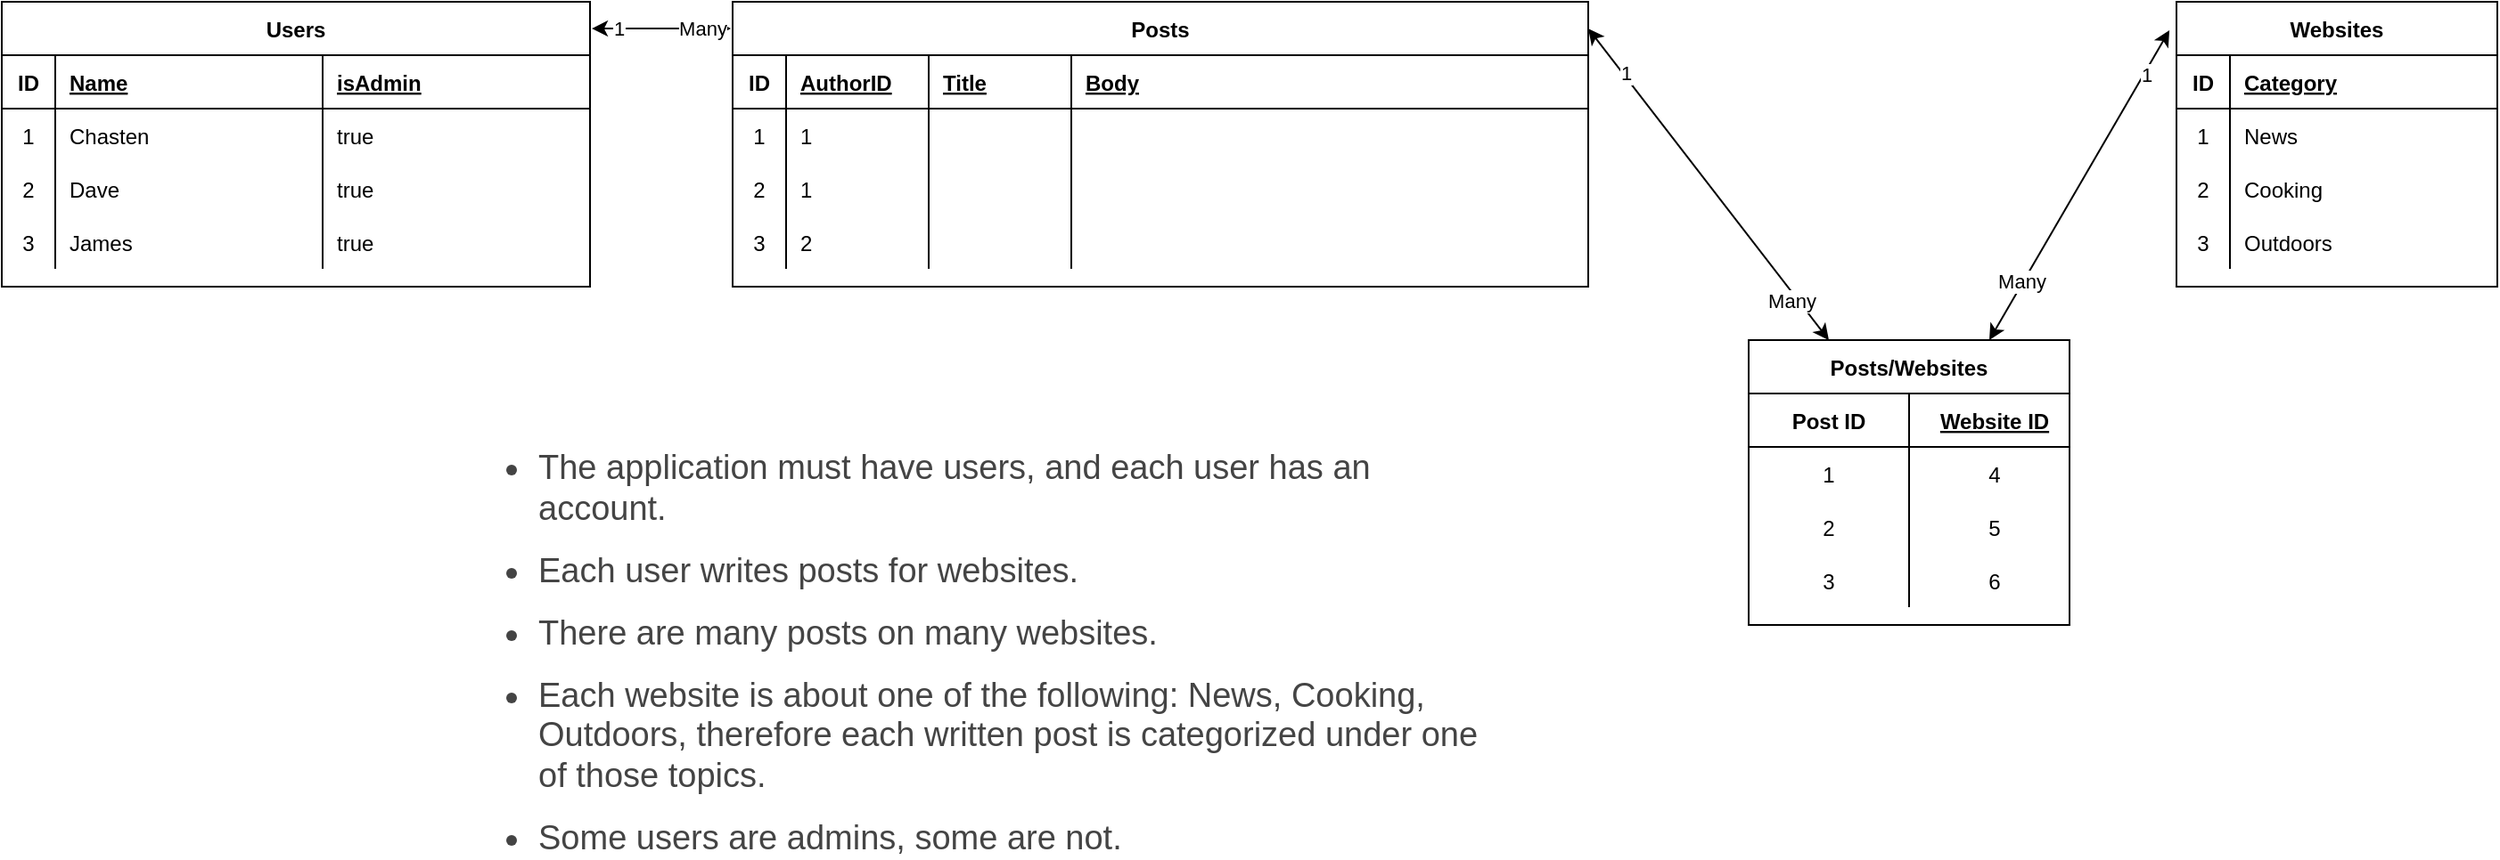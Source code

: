 <mxfile version="15.6.0" type="github">
  <diagram id="zhPe4EeY6PHky2mm1m6P" name="Page-1">
    <mxGraphModel dx="2912" dy="1114" grid="1" gridSize="10" guides="1" tooltips="1" connect="1" arrows="1" fold="1" page="1" pageScale="1" pageWidth="850" pageHeight="1100" math="0" shadow="0">
      <root>
        <mxCell id="0" />
        <mxCell id="1" parent="0" />
        <mxCell id="NLq80US-moN8bfdxatt2-1" value="&lt;ul style=&quot;box-sizing: border-box ; margin: 12px auto 0px ; max-width: 700px ; color: rgb(68 , 68 , 68) ; font-family: , sans-serif ; font-size: 19px ; text-align: left&quot;&gt;&lt;li style=&quot;box-sizing: border-box ; margin-top: 0px ; margin-bottom: 0px&quot;&gt;The application must have users, and each user has an account.&lt;/li&gt;&lt;li style=&quot;box-sizing: border-box ; margin-top: 12px ; margin-bottom: 0px&quot;&gt;Each user writes posts for websites.&lt;/li&gt;&lt;li style=&quot;box-sizing: border-box ; margin-top: 12px ; margin-bottom: 0px&quot;&gt;There are many posts on many websites.&lt;/li&gt;&lt;li style=&quot;box-sizing: border-box ; margin-top: 12px ; margin-bottom: 0px&quot;&gt;Each website is about one of the following: News, Cooking, Outdoors, therefore each written post is categorized under one of those topics.&lt;/li&gt;&lt;li style=&quot;box-sizing: border-box ; margin-top: 12px ; margin-bottom: 0px&quot;&gt;Some users are admins, some are not.&lt;/li&gt;&lt;/ul&gt;" style="text;html=1;strokeColor=none;fillColor=none;align=center;verticalAlign=middle;whiteSpace=wrap;rounded=0;" vertex="1" parent="1">
          <mxGeometry x="-270" y="710" width="570" height="140" as="geometry" />
        </mxCell>
        <mxCell id="NLq80US-moN8bfdxatt2-14" value="Users" style="shape=table;startSize=30;container=1;collapsible=1;childLayout=tableLayout;fixedRows=1;rowLines=0;fontStyle=1;align=center;resizeLast=1;" vertex="1" parent="1">
          <mxGeometry x="-530" y="420" width="330" height="160" as="geometry" />
        </mxCell>
        <mxCell id="NLq80US-moN8bfdxatt2-15" value="" style="shape=partialRectangle;collapsible=0;dropTarget=0;pointerEvents=0;fillColor=none;top=0;left=0;bottom=1;right=0;points=[[0,0.5],[1,0.5]];portConstraint=eastwest;" vertex="1" parent="NLq80US-moN8bfdxatt2-14">
          <mxGeometry y="30" width="330" height="30" as="geometry" />
        </mxCell>
        <mxCell id="NLq80US-moN8bfdxatt2-16" value="ID" style="shape=partialRectangle;connectable=0;fillColor=none;top=0;left=0;bottom=0;right=0;fontStyle=1;overflow=hidden;" vertex="1" parent="NLq80US-moN8bfdxatt2-15">
          <mxGeometry width="30" height="30" as="geometry">
            <mxRectangle width="30" height="30" as="alternateBounds" />
          </mxGeometry>
        </mxCell>
        <mxCell id="NLq80US-moN8bfdxatt2-17" value="Name" style="shape=partialRectangle;connectable=0;fillColor=none;top=0;left=0;bottom=0;right=0;align=left;spacingLeft=6;fontStyle=5;overflow=hidden;" vertex="1" parent="NLq80US-moN8bfdxatt2-15">
          <mxGeometry x="30" width="150" height="30" as="geometry">
            <mxRectangle width="150" height="30" as="alternateBounds" />
          </mxGeometry>
        </mxCell>
        <mxCell id="NLq80US-moN8bfdxatt2-34" value="isAdmin" style="shape=partialRectangle;connectable=0;fillColor=none;top=0;left=0;bottom=0;right=0;align=left;spacingLeft=6;fontStyle=5;overflow=hidden;" vertex="1" parent="NLq80US-moN8bfdxatt2-15">
          <mxGeometry x="180" width="150" height="30" as="geometry">
            <mxRectangle width="150" height="30" as="alternateBounds" />
          </mxGeometry>
        </mxCell>
        <mxCell id="NLq80US-moN8bfdxatt2-18" value="" style="shape=partialRectangle;collapsible=0;dropTarget=0;pointerEvents=0;fillColor=none;top=0;left=0;bottom=0;right=0;points=[[0,0.5],[1,0.5]];portConstraint=eastwest;" vertex="1" parent="NLq80US-moN8bfdxatt2-14">
          <mxGeometry y="60" width="330" height="30" as="geometry" />
        </mxCell>
        <mxCell id="NLq80US-moN8bfdxatt2-19" value="1" style="shape=partialRectangle;connectable=0;fillColor=none;top=0;left=0;bottom=0;right=0;editable=1;overflow=hidden;" vertex="1" parent="NLq80US-moN8bfdxatt2-18">
          <mxGeometry width="30" height="30" as="geometry">
            <mxRectangle width="30" height="30" as="alternateBounds" />
          </mxGeometry>
        </mxCell>
        <mxCell id="NLq80US-moN8bfdxatt2-20" value="Chasten" style="shape=partialRectangle;connectable=0;fillColor=none;top=0;left=0;bottom=0;right=0;align=left;spacingLeft=6;overflow=hidden;" vertex="1" parent="NLq80US-moN8bfdxatt2-18">
          <mxGeometry x="30" width="150" height="30" as="geometry">
            <mxRectangle width="150" height="30" as="alternateBounds" />
          </mxGeometry>
        </mxCell>
        <mxCell id="NLq80US-moN8bfdxatt2-35" value="true" style="shape=partialRectangle;connectable=0;fillColor=none;top=0;left=0;bottom=0;right=0;align=left;spacingLeft=6;overflow=hidden;" vertex="1" parent="NLq80US-moN8bfdxatt2-18">
          <mxGeometry x="180" width="150" height="30" as="geometry">
            <mxRectangle width="150" height="30" as="alternateBounds" />
          </mxGeometry>
        </mxCell>
        <mxCell id="NLq80US-moN8bfdxatt2-21" value="" style="shape=partialRectangle;collapsible=0;dropTarget=0;pointerEvents=0;fillColor=none;top=0;left=0;bottom=0;right=0;points=[[0,0.5],[1,0.5]];portConstraint=eastwest;" vertex="1" parent="NLq80US-moN8bfdxatt2-14">
          <mxGeometry y="90" width="330" height="30" as="geometry" />
        </mxCell>
        <mxCell id="NLq80US-moN8bfdxatt2-22" value="2" style="shape=partialRectangle;connectable=0;fillColor=none;top=0;left=0;bottom=0;right=0;editable=1;overflow=hidden;" vertex="1" parent="NLq80US-moN8bfdxatt2-21">
          <mxGeometry width="30" height="30" as="geometry">
            <mxRectangle width="30" height="30" as="alternateBounds" />
          </mxGeometry>
        </mxCell>
        <mxCell id="NLq80US-moN8bfdxatt2-23" value="Dave" style="shape=partialRectangle;connectable=0;fillColor=none;top=0;left=0;bottom=0;right=0;align=left;spacingLeft=6;overflow=hidden;" vertex="1" parent="NLq80US-moN8bfdxatt2-21">
          <mxGeometry x="30" width="150" height="30" as="geometry">
            <mxRectangle width="150" height="30" as="alternateBounds" />
          </mxGeometry>
        </mxCell>
        <mxCell id="NLq80US-moN8bfdxatt2-36" value="true" style="shape=partialRectangle;connectable=0;fillColor=none;top=0;left=0;bottom=0;right=0;align=left;spacingLeft=6;overflow=hidden;" vertex="1" parent="NLq80US-moN8bfdxatt2-21">
          <mxGeometry x="180" width="150" height="30" as="geometry">
            <mxRectangle width="150" height="30" as="alternateBounds" />
          </mxGeometry>
        </mxCell>
        <mxCell id="NLq80US-moN8bfdxatt2-24" value="" style="shape=partialRectangle;collapsible=0;dropTarget=0;pointerEvents=0;fillColor=none;top=0;left=0;bottom=0;right=0;points=[[0,0.5],[1,0.5]];portConstraint=eastwest;" vertex="1" parent="NLq80US-moN8bfdxatt2-14">
          <mxGeometry y="120" width="330" height="30" as="geometry" />
        </mxCell>
        <mxCell id="NLq80US-moN8bfdxatt2-25" value="3" style="shape=partialRectangle;connectable=0;fillColor=none;top=0;left=0;bottom=0;right=0;editable=1;overflow=hidden;" vertex="1" parent="NLq80US-moN8bfdxatt2-24">
          <mxGeometry width="30" height="30" as="geometry">
            <mxRectangle width="30" height="30" as="alternateBounds" />
          </mxGeometry>
        </mxCell>
        <mxCell id="NLq80US-moN8bfdxatt2-26" value="James" style="shape=partialRectangle;connectable=0;fillColor=none;top=0;left=0;bottom=0;right=0;align=left;spacingLeft=6;overflow=hidden;" vertex="1" parent="NLq80US-moN8bfdxatt2-24">
          <mxGeometry x="30" width="150" height="30" as="geometry">
            <mxRectangle width="150" height="30" as="alternateBounds" />
          </mxGeometry>
        </mxCell>
        <mxCell id="NLq80US-moN8bfdxatt2-37" value="true" style="shape=partialRectangle;connectable=0;fillColor=none;top=0;left=0;bottom=0;right=0;align=left;spacingLeft=6;overflow=hidden;" vertex="1" parent="NLq80US-moN8bfdxatt2-24">
          <mxGeometry x="180" width="150" height="30" as="geometry">
            <mxRectangle width="150" height="30" as="alternateBounds" />
          </mxGeometry>
        </mxCell>
        <mxCell id="NLq80US-moN8bfdxatt2-38" value="Websites" style="shape=table;startSize=30;container=1;collapsible=1;childLayout=tableLayout;fixedRows=1;rowLines=0;fontStyle=1;align=center;resizeLast=1;" vertex="1" parent="1">
          <mxGeometry x="690" y="420" width="180" height="160" as="geometry" />
        </mxCell>
        <mxCell id="NLq80US-moN8bfdxatt2-39" value="" style="shape=partialRectangle;collapsible=0;dropTarget=0;pointerEvents=0;fillColor=none;top=0;left=0;bottom=1;right=0;points=[[0,0.5],[1,0.5]];portConstraint=eastwest;" vertex="1" parent="NLq80US-moN8bfdxatt2-38">
          <mxGeometry y="30" width="180" height="30" as="geometry" />
        </mxCell>
        <mxCell id="NLq80US-moN8bfdxatt2-40" value="ID" style="shape=partialRectangle;connectable=0;fillColor=none;top=0;left=0;bottom=0;right=0;fontStyle=1;overflow=hidden;" vertex="1" parent="NLq80US-moN8bfdxatt2-39">
          <mxGeometry width="30" height="30" as="geometry">
            <mxRectangle width="30" height="30" as="alternateBounds" />
          </mxGeometry>
        </mxCell>
        <mxCell id="NLq80US-moN8bfdxatt2-41" value="Category" style="shape=partialRectangle;connectable=0;fillColor=none;top=0;left=0;bottom=0;right=0;align=left;spacingLeft=6;fontStyle=5;overflow=hidden;" vertex="1" parent="NLq80US-moN8bfdxatt2-39">
          <mxGeometry x="30" width="150" height="30" as="geometry">
            <mxRectangle width="150" height="30" as="alternateBounds" />
          </mxGeometry>
        </mxCell>
        <mxCell id="NLq80US-moN8bfdxatt2-42" value="" style="shape=partialRectangle;collapsible=0;dropTarget=0;pointerEvents=0;fillColor=none;top=0;left=0;bottom=0;right=0;points=[[0,0.5],[1,0.5]];portConstraint=eastwest;" vertex="1" parent="NLq80US-moN8bfdxatt2-38">
          <mxGeometry y="60" width="180" height="30" as="geometry" />
        </mxCell>
        <mxCell id="NLq80US-moN8bfdxatt2-43" value="1" style="shape=partialRectangle;connectable=0;fillColor=none;top=0;left=0;bottom=0;right=0;editable=1;overflow=hidden;" vertex="1" parent="NLq80US-moN8bfdxatt2-42">
          <mxGeometry width="30" height="30" as="geometry">
            <mxRectangle width="30" height="30" as="alternateBounds" />
          </mxGeometry>
        </mxCell>
        <mxCell id="NLq80US-moN8bfdxatt2-44" value="News" style="shape=partialRectangle;connectable=0;fillColor=none;top=0;left=0;bottom=0;right=0;align=left;spacingLeft=6;overflow=hidden;" vertex="1" parent="NLq80US-moN8bfdxatt2-42">
          <mxGeometry x="30" width="150" height="30" as="geometry">
            <mxRectangle width="150" height="30" as="alternateBounds" />
          </mxGeometry>
        </mxCell>
        <mxCell id="NLq80US-moN8bfdxatt2-45" value="" style="shape=partialRectangle;collapsible=0;dropTarget=0;pointerEvents=0;fillColor=none;top=0;left=0;bottom=0;right=0;points=[[0,0.5],[1,0.5]];portConstraint=eastwest;" vertex="1" parent="NLq80US-moN8bfdxatt2-38">
          <mxGeometry y="90" width="180" height="30" as="geometry" />
        </mxCell>
        <mxCell id="NLq80US-moN8bfdxatt2-46" value="2" style="shape=partialRectangle;connectable=0;fillColor=none;top=0;left=0;bottom=0;right=0;editable=1;overflow=hidden;" vertex="1" parent="NLq80US-moN8bfdxatt2-45">
          <mxGeometry width="30" height="30" as="geometry">
            <mxRectangle width="30" height="30" as="alternateBounds" />
          </mxGeometry>
        </mxCell>
        <mxCell id="NLq80US-moN8bfdxatt2-47" value="Cooking" style="shape=partialRectangle;connectable=0;fillColor=none;top=0;left=0;bottom=0;right=0;align=left;spacingLeft=6;overflow=hidden;" vertex="1" parent="NLq80US-moN8bfdxatt2-45">
          <mxGeometry x="30" width="150" height="30" as="geometry">
            <mxRectangle width="150" height="30" as="alternateBounds" />
          </mxGeometry>
        </mxCell>
        <mxCell id="NLq80US-moN8bfdxatt2-48" value="" style="shape=partialRectangle;collapsible=0;dropTarget=0;pointerEvents=0;fillColor=none;top=0;left=0;bottom=0;right=0;points=[[0,0.5],[1,0.5]];portConstraint=eastwest;" vertex="1" parent="NLq80US-moN8bfdxatt2-38">
          <mxGeometry y="120" width="180" height="30" as="geometry" />
        </mxCell>
        <mxCell id="NLq80US-moN8bfdxatt2-49" value="3" style="shape=partialRectangle;connectable=0;fillColor=none;top=0;left=0;bottom=0;right=0;editable=1;overflow=hidden;" vertex="1" parent="NLq80US-moN8bfdxatt2-48">
          <mxGeometry width="30" height="30" as="geometry">
            <mxRectangle width="30" height="30" as="alternateBounds" />
          </mxGeometry>
        </mxCell>
        <mxCell id="NLq80US-moN8bfdxatt2-50" value="Outdoors" style="shape=partialRectangle;connectable=0;fillColor=none;top=0;left=0;bottom=0;right=0;align=left;spacingLeft=6;overflow=hidden;" vertex="1" parent="NLq80US-moN8bfdxatt2-48">
          <mxGeometry x="30" width="150" height="30" as="geometry">
            <mxRectangle width="150" height="30" as="alternateBounds" />
          </mxGeometry>
        </mxCell>
        <mxCell id="NLq80US-moN8bfdxatt2-51" value="Posts/Websites" style="shape=table;startSize=30;container=1;collapsible=1;childLayout=tableLayout;fixedRows=1;rowLines=0;fontStyle=1;align=center;resizeLast=1;" vertex="1" parent="1">
          <mxGeometry x="450" y="610" width="180" height="160" as="geometry" />
        </mxCell>
        <mxCell id="NLq80US-moN8bfdxatt2-52" value="" style="shape=partialRectangle;collapsible=0;dropTarget=0;pointerEvents=0;fillColor=none;top=0;left=0;bottom=1;right=0;points=[[0,0.5],[1,0.5]];portConstraint=eastwest;" vertex="1" parent="NLq80US-moN8bfdxatt2-51">
          <mxGeometry y="30" width="180" height="30" as="geometry" />
        </mxCell>
        <mxCell id="NLq80US-moN8bfdxatt2-53" value="Post ID" style="shape=partialRectangle;connectable=0;fillColor=none;top=0;left=0;bottom=0;right=0;fontStyle=1;overflow=hidden;" vertex="1" parent="NLq80US-moN8bfdxatt2-52">
          <mxGeometry width="90" height="30" as="geometry">
            <mxRectangle width="90" height="30" as="alternateBounds" />
          </mxGeometry>
        </mxCell>
        <mxCell id="NLq80US-moN8bfdxatt2-54" value="Website ID" style="shape=partialRectangle;connectable=0;fillColor=none;top=0;left=0;bottom=0;right=0;align=center;spacingLeft=6;fontStyle=5;overflow=hidden;" vertex="1" parent="NLq80US-moN8bfdxatt2-52">
          <mxGeometry x="90" width="90" height="30" as="geometry">
            <mxRectangle width="90" height="30" as="alternateBounds" />
          </mxGeometry>
        </mxCell>
        <mxCell id="NLq80US-moN8bfdxatt2-55" value="" style="shape=partialRectangle;collapsible=0;dropTarget=0;pointerEvents=0;fillColor=none;top=0;left=0;bottom=0;right=0;points=[[0,0.5],[1,0.5]];portConstraint=eastwest;" vertex="1" parent="NLq80US-moN8bfdxatt2-51">
          <mxGeometry y="60" width="180" height="30" as="geometry" />
        </mxCell>
        <mxCell id="NLq80US-moN8bfdxatt2-56" value="1" style="shape=partialRectangle;connectable=0;fillColor=none;top=0;left=0;bottom=0;right=0;editable=1;overflow=hidden;" vertex="1" parent="NLq80US-moN8bfdxatt2-55">
          <mxGeometry width="90" height="30" as="geometry">
            <mxRectangle width="90" height="30" as="alternateBounds" />
          </mxGeometry>
        </mxCell>
        <mxCell id="NLq80US-moN8bfdxatt2-57" value="4" style="shape=partialRectangle;connectable=0;fillColor=none;top=0;left=0;bottom=0;right=0;align=center;spacingLeft=6;overflow=hidden;" vertex="1" parent="NLq80US-moN8bfdxatt2-55">
          <mxGeometry x="90" width="90" height="30" as="geometry">
            <mxRectangle width="90" height="30" as="alternateBounds" />
          </mxGeometry>
        </mxCell>
        <mxCell id="NLq80US-moN8bfdxatt2-58" value="" style="shape=partialRectangle;collapsible=0;dropTarget=0;pointerEvents=0;fillColor=none;top=0;left=0;bottom=0;right=0;points=[[0,0.5],[1,0.5]];portConstraint=eastwest;" vertex="1" parent="NLq80US-moN8bfdxatt2-51">
          <mxGeometry y="90" width="180" height="30" as="geometry" />
        </mxCell>
        <mxCell id="NLq80US-moN8bfdxatt2-59" value="2" style="shape=partialRectangle;connectable=0;fillColor=none;top=0;left=0;bottom=0;right=0;editable=1;overflow=hidden;" vertex="1" parent="NLq80US-moN8bfdxatt2-58">
          <mxGeometry width="90" height="30" as="geometry">
            <mxRectangle width="90" height="30" as="alternateBounds" />
          </mxGeometry>
        </mxCell>
        <mxCell id="NLq80US-moN8bfdxatt2-60" value="5" style="shape=partialRectangle;connectable=0;fillColor=none;top=0;left=0;bottom=0;right=0;align=center;spacingLeft=6;overflow=hidden;" vertex="1" parent="NLq80US-moN8bfdxatt2-58">
          <mxGeometry x="90" width="90" height="30" as="geometry">
            <mxRectangle width="90" height="30" as="alternateBounds" />
          </mxGeometry>
        </mxCell>
        <mxCell id="NLq80US-moN8bfdxatt2-61" value="" style="shape=partialRectangle;collapsible=0;dropTarget=0;pointerEvents=0;fillColor=none;top=0;left=0;bottom=0;right=0;points=[[0,0.5],[1,0.5]];portConstraint=eastwest;" vertex="1" parent="NLq80US-moN8bfdxatt2-51">
          <mxGeometry y="120" width="180" height="30" as="geometry" />
        </mxCell>
        <mxCell id="NLq80US-moN8bfdxatt2-62" value="3" style="shape=partialRectangle;connectable=0;fillColor=none;top=0;left=0;bottom=0;right=0;editable=1;overflow=hidden;" vertex="1" parent="NLq80US-moN8bfdxatt2-61">
          <mxGeometry width="90" height="30" as="geometry">
            <mxRectangle width="90" height="30" as="alternateBounds" />
          </mxGeometry>
        </mxCell>
        <mxCell id="NLq80US-moN8bfdxatt2-63" value="6" style="shape=partialRectangle;connectable=0;fillColor=none;top=0;left=0;bottom=0;right=0;align=center;spacingLeft=6;overflow=hidden;" vertex="1" parent="NLq80US-moN8bfdxatt2-61">
          <mxGeometry x="90" width="90" height="30" as="geometry">
            <mxRectangle width="90" height="30" as="alternateBounds" />
          </mxGeometry>
        </mxCell>
        <mxCell id="NLq80US-moN8bfdxatt2-64" value="Posts" style="shape=table;startSize=30;container=1;collapsible=1;childLayout=tableLayout;fixedRows=1;rowLines=0;fontStyle=1;align=center;resizeLast=1;" vertex="1" parent="1">
          <mxGeometry x="-120" y="420" width="480" height="160" as="geometry" />
        </mxCell>
        <mxCell id="NLq80US-moN8bfdxatt2-65" value="" style="shape=partialRectangle;collapsible=0;dropTarget=0;pointerEvents=0;fillColor=none;top=0;left=0;bottom=1;right=0;points=[[0,0.5],[1,0.5]];portConstraint=eastwest;" vertex="1" parent="NLq80US-moN8bfdxatt2-64">
          <mxGeometry y="30" width="480" height="30" as="geometry" />
        </mxCell>
        <mxCell id="NLq80US-moN8bfdxatt2-66" value="ID" style="shape=partialRectangle;connectable=0;fillColor=none;top=0;left=0;bottom=0;right=0;fontStyle=1;overflow=hidden;" vertex="1" parent="NLq80US-moN8bfdxatt2-65">
          <mxGeometry width="30" height="30" as="geometry">
            <mxRectangle width="30" height="30" as="alternateBounds" />
          </mxGeometry>
        </mxCell>
        <mxCell id="NLq80US-moN8bfdxatt2-67" value="AuthorID" style="shape=partialRectangle;connectable=0;fillColor=none;top=0;left=0;bottom=0;right=0;align=left;spacingLeft=6;fontStyle=5;overflow=hidden;" vertex="1" parent="NLq80US-moN8bfdxatt2-65">
          <mxGeometry x="30" width="80" height="30" as="geometry">
            <mxRectangle width="80" height="30" as="alternateBounds" />
          </mxGeometry>
        </mxCell>
        <mxCell id="NLq80US-moN8bfdxatt2-77" value="Title" style="shape=partialRectangle;connectable=0;fillColor=none;top=0;left=0;bottom=0;right=0;align=left;spacingLeft=6;fontStyle=5;overflow=hidden;" vertex="1" parent="NLq80US-moN8bfdxatt2-65">
          <mxGeometry x="110" width="80" height="30" as="geometry">
            <mxRectangle width="80" height="30" as="alternateBounds" />
          </mxGeometry>
        </mxCell>
        <mxCell id="NLq80US-moN8bfdxatt2-81" value="Body" style="shape=partialRectangle;connectable=0;fillColor=none;top=0;left=0;bottom=0;right=0;align=left;spacingLeft=6;fontStyle=5;overflow=hidden;" vertex="1" parent="NLq80US-moN8bfdxatt2-65">
          <mxGeometry x="190" width="290" height="30" as="geometry">
            <mxRectangle width="290" height="30" as="alternateBounds" />
          </mxGeometry>
        </mxCell>
        <mxCell id="NLq80US-moN8bfdxatt2-68" value="" style="shape=partialRectangle;collapsible=0;dropTarget=0;pointerEvents=0;fillColor=none;top=0;left=0;bottom=0;right=0;points=[[0,0.5],[1,0.5]];portConstraint=eastwest;" vertex="1" parent="NLq80US-moN8bfdxatt2-64">
          <mxGeometry y="60" width="480" height="30" as="geometry" />
        </mxCell>
        <mxCell id="NLq80US-moN8bfdxatt2-69" value="1" style="shape=partialRectangle;connectable=0;fillColor=none;top=0;left=0;bottom=0;right=0;editable=1;overflow=hidden;" vertex="1" parent="NLq80US-moN8bfdxatt2-68">
          <mxGeometry width="30" height="30" as="geometry">
            <mxRectangle width="30" height="30" as="alternateBounds" />
          </mxGeometry>
        </mxCell>
        <mxCell id="NLq80US-moN8bfdxatt2-70" value="1" style="shape=partialRectangle;connectable=0;fillColor=none;top=0;left=0;bottom=0;right=0;align=left;spacingLeft=6;overflow=hidden;" vertex="1" parent="NLq80US-moN8bfdxatt2-68">
          <mxGeometry x="30" width="80" height="30" as="geometry">
            <mxRectangle width="80" height="30" as="alternateBounds" />
          </mxGeometry>
        </mxCell>
        <mxCell id="NLq80US-moN8bfdxatt2-78" style="shape=partialRectangle;connectable=0;fillColor=none;top=0;left=0;bottom=0;right=0;align=left;spacingLeft=6;overflow=hidden;" vertex="1" parent="NLq80US-moN8bfdxatt2-68">
          <mxGeometry x="110" width="80" height="30" as="geometry">
            <mxRectangle width="80" height="30" as="alternateBounds" />
          </mxGeometry>
        </mxCell>
        <mxCell id="NLq80US-moN8bfdxatt2-82" style="shape=partialRectangle;connectable=0;fillColor=none;top=0;left=0;bottom=0;right=0;align=left;spacingLeft=6;overflow=hidden;" vertex="1" parent="NLq80US-moN8bfdxatt2-68">
          <mxGeometry x="190" width="290" height="30" as="geometry">
            <mxRectangle width="290" height="30" as="alternateBounds" />
          </mxGeometry>
        </mxCell>
        <mxCell id="NLq80US-moN8bfdxatt2-71" value="" style="shape=partialRectangle;collapsible=0;dropTarget=0;pointerEvents=0;fillColor=none;top=0;left=0;bottom=0;right=0;points=[[0,0.5],[1,0.5]];portConstraint=eastwest;" vertex="1" parent="NLq80US-moN8bfdxatt2-64">
          <mxGeometry y="90" width="480" height="30" as="geometry" />
        </mxCell>
        <mxCell id="NLq80US-moN8bfdxatt2-72" value="2" style="shape=partialRectangle;connectable=0;fillColor=none;top=0;left=0;bottom=0;right=0;editable=1;overflow=hidden;" vertex="1" parent="NLq80US-moN8bfdxatt2-71">
          <mxGeometry width="30" height="30" as="geometry">
            <mxRectangle width="30" height="30" as="alternateBounds" />
          </mxGeometry>
        </mxCell>
        <mxCell id="NLq80US-moN8bfdxatt2-73" value="1" style="shape=partialRectangle;connectable=0;fillColor=none;top=0;left=0;bottom=0;right=0;align=left;spacingLeft=6;overflow=hidden;" vertex="1" parent="NLq80US-moN8bfdxatt2-71">
          <mxGeometry x="30" width="80" height="30" as="geometry">
            <mxRectangle width="80" height="30" as="alternateBounds" />
          </mxGeometry>
        </mxCell>
        <mxCell id="NLq80US-moN8bfdxatt2-79" style="shape=partialRectangle;connectable=0;fillColor=none;top=0;left=0;bottom=0;right=0;align=left;spacingLeft=6;overflow=hidden;" vertex="1" parent="NLq80US-moN8bfdxatt2-71">
          <mxGeometry x="110" width="80" height="30" as="geometry">
            <mxRectangle width="80" height="30" as="alternateBounds" />
          </mxGeometry>
        </mxCell>
        <mxCell id="NLq80US-moN8bfdxatt2-83" style="shape=partialRectangle;connectable=0;fillColor=none;top=0;left=0;bottom=0;right=0;align=left;spacingLeft=6;overflow=hidden;" vertex="1" parent="NLq80US-moN8bfdxatt2-71">
          <mxGeometry x="190" width="290" height="30" as="geometry">
            <mxRectangle width="290" height="30" as="alternateBounds" />
          </mxGeometry>
        </mxCell>
        <mxCell id="NLq80US-moN8bfdxatt2-74" value="" style="shape=partialRectangle;collapsible=0;dropTarget=0;pointerEvents=0;fillColor=none;top=0;left=0;bottom=0;right=0;points=[[0,0.5],[1,0.5]];portConstraint=eastwest;" vertex="1" parent="NLq80US-moN8bfdxatt2-64">
          <mxGeometry y="120" width="480" height="30" as="geometry" />
        </mxCell>
        <mxCell id="NLq80US-moN8bfdxatt2-75" value="3" style="shape=partialRectangle;connectable=0;fillColor=none;top=0;left=0;bottom=0;right=0;editable=1;overflow=hidden;" vertex="1" parent="NLq80US-moN8bfdxatt2-74">
          <mxGeometry width="30" height="30" as="geometry">
            <mxRectangle width="30" height="30" as="alternateBounds" />
          </mxGeometry>
        </mxCell>
        <mxCell id="NLq80US-moN8bfdxatt2-76" value="2" style="shape=partialRectangle;connectable=0;fillColor=none;top=0;left=0;bottom=0;right=0;align=left;spacingLeft=6;overflow=hidden;" vertex="1" parent="NLq80US-moN8bfdxatt2-74">
          <mxGeometry x="30" width="80" height="30" as="geometry">
            <mxRectangle width="80" height="30" as="alternateBounds" />
          </mxGeometry>
        </mxCell>
        <mxCell id="NLq80US-moN8bfdxatt2-80" style="shape=partialRectangle;connectable=0;fillColor=none;top=0;left=0;bottom=0;right=0;align=left;spacingLeft=6;overflow=hidden;" vertex="1" parent="NLq80US-moN8bfdxatt2-74">
          <mxGeometry x="110" width="80" height="30" as="geometry">
            <mxRectangle width="80" height="30" as="alternateBounds" />
          </mxGeometry>
        </mxCell>
        <mxCell id="NLq80US-moN8bfdxatt2-84" style="shape=partialRectangle;connectable=0;fillColor=none;top=0;left=0;bottom=0;right=0;align=left;spacingLeft=6;overflow=hidden;" vertex="1" parent="NLq80US-moN8bfdxatt2-74">
          <mxGeometry x="190" width="290" height="30" as="geometry">
            <mxRectangle width="290" height="30" as="alternateBounds" />
          </mxGeometry>
        </mxCell>
        <mxCell id="NLq80US-moN8bfdxatt2-97" value="" style="endArrow=classic;startArrow=classic;html=1;rounded=0;entryX=1.003;entryY=0.094;entryDx=0;entryDy=0;exitX=-0.002;exitY=0.094;exitDx=0;exitDy=0;exitPerimeter=0;entryPerimeter=0;" edge="1" parent="1" source="NLq80US-moN8bfdxatt2-64" target="NLq80US-moN8bfdxatt2-14">
          <mxGeometry width="50" height="50" relative="1" as="geometry">
            <mxPoint x="400" y="540" as="sourcePoint" />
            <mxPoint x="450" y="490" as="targetPoint" />
          </mxGeometry>
        </mxCell>
        <mxCell id="NLq80US-moN8bfdxatt2-98" value="1" style="edgeLabel;html=1;align=center;verticalAlign=middle;resizable=0;points=[];" vertex="1" connectable="0" parent="NLq80US-moN8bfdxatt2-97">
          <mxGeometry x="0.615" relative="1" as="geometry">
            <mxPoint as="offset" />
          </mxGeometry>
        </mxCell>
        <mxCell id="NLq80US-moN8bfdxatt2-99" value="Many" style="edgeLabel;html=1;align=center;verticalAlign=middle;resizable=0;points=[];" vertex="1" connectable="0" parent="NLq80US-moN8bfdxatt2-97">
          <mxGeometry x="-0.592" relative="1" as="geometry">
            <mxPoint as="offset" />
          </mxGeometry>
        </mxCell>
        <mxCell id="NLq80US-moN8bfdxatt2-100" value="" style="endArrow=classic;startArrow=classic;html=1;rounded=0;exitX=1;exitY=0.094;exitDx=0;exitDy=0;exitPerimeter=0;entryX=0.25;entryY=0;entryDx=0;entryDy=0;" edge="1" parent="1" source="NLq80US-moN8bfdxatt2-64" target="NLq80US-moN8bfdxatt2-51">
          <mxGeometry width="50" height="50" relative="1" as="geometry">
            <mxPoint x="400" y="640" as="sourcePoint" />
            <mxPoint x="450" y="590" as="targetPoint" />
          </mxGeometry>
        </mxCell>
        <mxCell id="NLq80US-moN8bfdxatt2-101" value="1" style="edgeLabel;html=1;align=center;verticalAlign=middle;resizable=0;points=[];" vertex="1" connectable="0" parent="NLq80US-moN8bfdxatt2-100">
          <mxGeometry x="-0.711" y="1" relative="1" as="geometry">
            <mxPoint as="offset" />
          </mxGeometry>
        </mxCell>
        <mxCell id="NLq80US-moN8bfdxatt2-102" value="Many" style="edgeLabel;html=1;align=center;verticalAlign=middle;resizable=0;points=[];" vertex="1" connectable="0" parent="NLq80US-moN8bfdxatt2-100">
          <mxGeometry x="0.72" y="-3" relative="1" as="geometry">
            <mxPoint as="offset" />
          </mxGeometry>
        </mxCell>
        <mxCell id="NLq80US-moN8bfdxatt2-103" value="" style="endArrow=classic;startArrow=classic;html=1;rounded=0;entryX=-0.022;entryY=0.1;entryDx=0;entryDy=0;entryPerimeter=0;exitX=0.75;exitY=0;exitDx=0;exitDy=0;" edge="1" parent="1" source="NLq80US-moN8bfdxatt2-51" target="NLq80US-moN8bfdxatt2-38">
          <mxGeometry width="50" height="50" relative="1" as="geometry">
            <mxPoint x="400" y="640" as="sourcePoint" />
            <mxPoint x="450" y="590" as="targetPoint" />
          </mxGeometry>
        </mxCell>
        <mxCell id="NLq80US-moN8bfdxatt2-104" value="1" style="edgeLabel;html=1;align=center;verticalAlign=middle;resizable=0;points=[];" vertex="1" connectable="0" parent="NLq80US-moN8bfdxatt2-103">
          <mxGeometry x="0.727" y="-1" relative="1" as="geometry">
            <mxPoint as="offset" />
          </mxGeometry>
        </mxCell>
        <mxCell id="NLq80US-moN8bfdxatt2-105" value="Many" style="edgeLabel;html=1;align=center;verticalAlign=middle;resizable=0;points=[];" vertex="1" connectable="0" parent="NLq80US-moN8bfdxatt2-103">
          <mxGeometry x="-0.623" y="1" relative="1" as="geometry">
            <mxPoint as="offset" />
          </mxGeometry>
        </mxCell>
      </root>
    </mxGraphModel>
  </diagram>
</mxfile>
